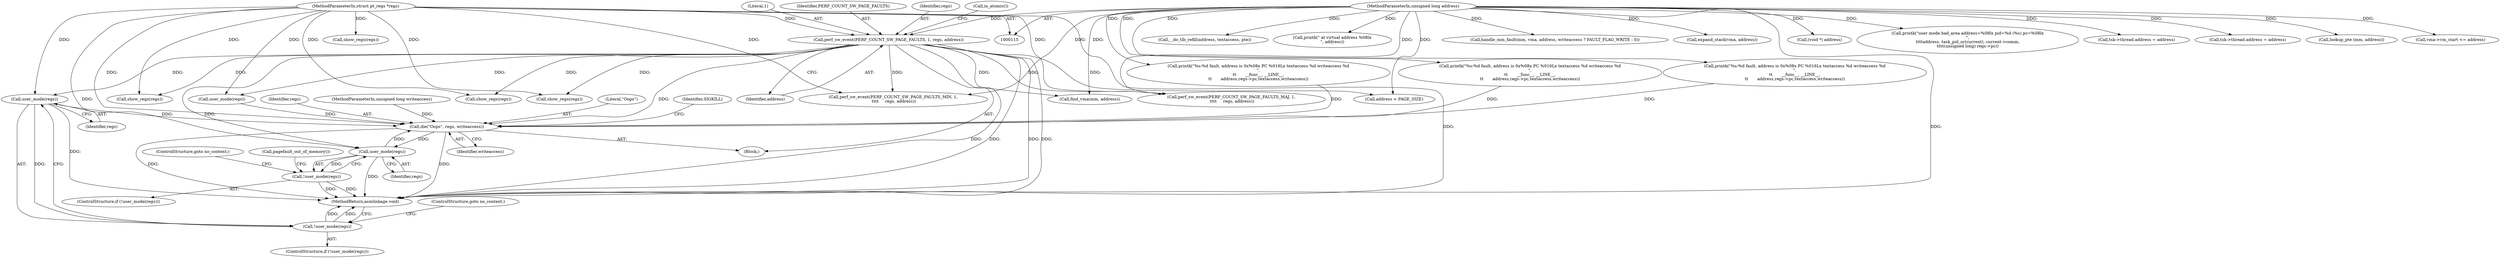 digraph "0_linux_a8b0ca17b80e92faab46ee7179ba9e99ccb61233_30@pointer" {
"1000501" [label="(Call,user_mode(regs))"];
"1000136" [label="(Call,perf_sw_event(PERF_COUNT_SW_PAGE_FAULTS, 1, regs, address))"];
"1000116" [label="(MethodParameterIn,struct pt_regs *regs)"];
"1000119" [label="(MethodParameterIn,unsigned long address)"];
"1000448" [label="(Call,die(\"Oops\", regs, writeaccess))"];
"1000462" [label="(Call,user_mode(regs))"];
"1000461" [label="(Call,!user_mode(regs))"];
"1000500" [label="(Call,!user_mode(regs))"];
"1000441" [label="(Call,address < PAGE_SIZE)"];
"1000464" [label="(ControlStructure,goto no_context;)"];
"1000500" [label="(Call,!user_mode(regs))"];
"1000139" [label="(Identifier,regs)"];
"1000119" [label="(MethodParameterIn,unsigned long address)"];
"1000463" [label="(Identifier,regs)"];
"1000163" [label="(Call,printk(\"%s:%d fault, address is 0x%08x PC %016Lx textaccess %d writeaccess %d\n\",\n\t\t       __func__, __LINE__,\n\t\t       address,regs->pc,textaccess,writeaccess))"];
"1000216" [label="(Call,printk(\"%s:%d fault, address is 0x%08x PC %016Lx textaccess %d writeaccess %d\n\",\n\t\t       __func__, __LINE__,\n\t\t       address,regs->pc,textaccess,writeaccess))"];
"1000462" [label="(Call,user_mode(regs))"];
"1000460" [label="(ControlStructure,if (!user_mode(regs)))"];
"1000266" [label="(Call,handle_mm_fault(mm, vma, address, writeaccess ? FAULT_FLAG_WRITE : 0))"];
"1000451" [label="(Identifier,writeaccess)"];
"1000120" [label="(Block,)"];
"1000504" [label="(MethodReturn,asmlinkage void)"];
"1000143" [label="(Call,in_atomic())"];
"1000461" [label="(Call,!user_mode(regs))"];
"1000210" [label="(Call,expand_stack(vma, address))"];
"1000312" [label="(Call,perf_sw_event(PERF_COUNT_SW_PAGE_FAULTS_MIN, 1,\n \t\t\t\t     regs, address))"];
"1000453" [label="(Identifier,SIGKILL)"];
"1000448" [label="(Call,die(\"Oops\", regs, writeaccess))"];
"1000173" [label="(Call,show_regs(regs))"];
"1000411" [label="(Call,(void *) address)"];
"1000450" [label="(Identifier,regs)"];
"1000226" [label="(Call,show_regs(regs))"];
"1000503" [label="(ControlStructure,goto no_context;)"];
"1000117" [label="(MethodParameterIn,unsigned long writeaccess)"];
"1000301" [label="(Call,perf_sw_event(PERF_COUNT_SW_PAGE_FAULTS_MAJ, 1,\n \t\t\t\t     regs, address))"];
"1000499" [label="(ControlStructure,if (!user_mode(regs)))"];
"1000362" [label="(Call,printk(\"user mode bad_area address=%08lx pid=%d (%s) pc=%08lx\n\",\n\t\t\t\taddress, task_pid_nr(current), current->comm,\n\t\t\t\t(unsigned long) regs->pc))"];
"1000475" [label="(Call,tsk->thread.address = address)"];
"1000136" [label="(Call,perf_sw_event(PERF_COUNT_SW_PAGE_FAULTS, 1, regs, address))"];
"1000116" [label="(MethodParameterIn,struct pt_regs *regs)"];
"1000383" [label="(Call,tsk->thread.address = address)"];
"1000319" [label="(Call,lookup_pte (mm, address))"];
"1000375" [label="(Call,show_regs(regs))"];
"1000177" [label="(Call,vma->vm_start <= address)"];
"1000138" [label="(Literal,1)"];
"1000327" [label="(Call,__do_tlb_refill(address, textaccess, pte))"];
"1000204" [label="(Call,show_regs(regs))"];
"1000449" [label="(Literal,\"Oops\")"];
"1000501" [label="(Call,user_mode(regs))"];
"1000445" [label="(Call,printk(\" at virtual address %08lx\n\", address))"];
"1000465" [label="(Call,pagefault_out_of_memory())"];
"1000137" [label="(Identifier,PERF_COUNT_SW_PAGE_FAULTS)"];
"1000140" [label="(Identifier,address)"];
"1000154" [label="(Call,find_vma(mm, address))"];
"1000347" [label="(Call,user_mode(regs))"];
"1000194" [label="(Call,printk(\"%s:%d fault, address is 0x%08x PC %016Lx textaccess %d writeaccess %d\n\",\n\t\t       __func__, __LINE__,\n\t\t       address,regs->pc,textaccess,writeaccess))"];
"1000502" [label="(Identifier,regs)"];
"1000501" -> "1000500"  [label="AST: "];
"1000501" -> "1000502"  [label="CFG: "];
"1000502" -> "1000501"  [label="AST: "];
"1000500" -> "1000501"  [label="CFG: "];
"1000501" -> "1000504"  [label="DDG: "];
"1000501" -> "1000448"  [label="DDG: "];
"1000501" -> "1000500"  [label="DDG: "];
"1000136" -> "1000501"  [label="DDG: "];
"1000116" -> "1000501"  [label="DDG: "];
"1000136" -> "1000120"  [label="AST: "];
"1000136" -> "1000140"  [label="CFG: "];
"1000137" -> "1000136"  [label="AST: "];
"1000138" -> "1000136"  [label="AST: "];
"1000139" -> "1000136"  [label="AST: "];
"1000140" -> "1000136"  [label="AST: "];
"1000143" -> "1000136"  [label="CFG: "];
"1000136" -> "1000504"  [label="DDG: "];
"1000136" -> "1000504"  [label="DDG: "];
"1000136" -> "1000504"  [label="DDG: "];
"1000136" -> "1000504"  [label="DDG: "];
"1000116" -> "1000136"  [label="DDG: "];
"1000119" -> "1000136"  [label="DDG: "];
"1000136" -> "1000154"  [label="DDG: "];
"1000136" -> "1000173"  [label="DDG: "];
"1000136" -> "1000204"  [label="DDG: "];
"1000136" -> "1000226"  [label="DDG: "];
"1000136" -> "1000301"  [label="DDG: "];
"1000136" -> "1000312"  [label="DDG: "];
"1000136" -> "1000347"  [label="DDG: "];
"1000136" -> "1000441"  [label="DDG: "];
"1000136" -> "1000448"  [label="DDG: "];
"1000136" -> "1000462"  [label="DDG: "];
"1000116" -> "1000115"  [label="AST: "];
"1000116" -> "1000504"  [label="DDG: "];
"1000116" -> "1000173"  [label="DDG: "];
"1000116" -> "1000204"  [label="DDG: "];
"1000116" -> "1000226"  [label="DDG: "];
"1000116" -> "1000301"  [label="DDG: "];
"1000116" -> "1000312"  [label="DDG: "];
"1000116" -> "1000347"  [label="DDG: "];
"1000116" -> "1000375"  [label="DDG: "];
"1000116" -> "1000448"  [label="DDG: "];
"1000116" -> "1000462"  [label="DDG: "];
"1000119" -> "1000115"  [label="AST: "];
"1000119" -> "1000504"  [label="DDG: "];
"1000119" -> "1000154"  [label="DDG: "];
"1000119" -> "1000163"  [label="DDG: "];
"1000119" -> "1000177"  [label="DDG: "];
"1000119" -> "1000194"  [label="DDG: "];
"1000119" -> "1000210"  [label="DDG: "];
"1000119" -> "1000216"  [label="DDG: "];
"1000119" -> "1000266"  [label="DDG: "];
"1000119" -> "1000301"  [label="DDG: "];
"1000119" -> "1000312"  [label="DDG: "];
"1000119" -> "1000319"  [label="DDG: "];
"1000119" -> "1000327"  [label="DDG: "];
"1000119" -> "1000362"  [label="DDG: "];
"1000119" -> "1000383"  [label="DDG: "];
"1000119" -> "1000411"  [label="DDG: "];
"1000119" -> "1000441"  [label="DDG: "];
"1000119" -> "1000445"  [label="DDG: "];
"1000119" -> "1000475"  [label="DDG: "];
"1000448" -> "1000120"  [label="AST: "];
"1000448" -> "1000451"  [label="CFG: "];
"1000449" -> "1000448"  [label="AST: "];
"1000450" -> "1000448"  [label="AST: "];
"1000451" -> "1000448"  [label="AST: "];
"1000453" -> "1000448"  [label="CFG: "];
"1000448" -> "1000504"  [label="DDG: "];
"1000448" -> "1000504"  [label="DDG: "];
"1000347" -> "1000448"  [label="DDG: "];
"1000462" -> "1000448"  [label="DDG: "];
"1000194" -> "1000448"  [label="DDG: "];
"1000163" -> "1000448"  [label="DDG: "];
"1000216" -> "1000448"  [label="DDG: "];
"1000117" -> "1000448"  [label="DDG: "];
"1000448" -> "1000462"  [label="DDG: "];
"1000462" -> "1000461"  [label="AST: "];
"1000462" -> "1000463"  [label="CFG: "];
"1000463" -> "1000462"  [label="AST: "];
"1000461" -> "1000462"  [label="CFG: "];
"1000462" -> "1000504"  [label="DDG: "];
"1000462" -> "1000461"  [label="DDG: "];
"1000461" -> "1000460"  [label="AST: "];
"1000464" -> "1000461"  [label="CFG: "];
"1000465" -> "1000461"  [label="CFG: "];
"1000461" -> "1000504"  [label="DDG: "];
"1000461" -> "1000504"  [label="DDG: "];
"1000500" -> "1000499"  [label="AST: "];
"1000503" -> "1000500"  [label="CFG: "];
"1000504" -> "1000500"  [label="CFG: "];
"1000500" -> "1000504"  [label="DDG: "];
"1000500" -> "1000504"  [label="DDG: "];
}
